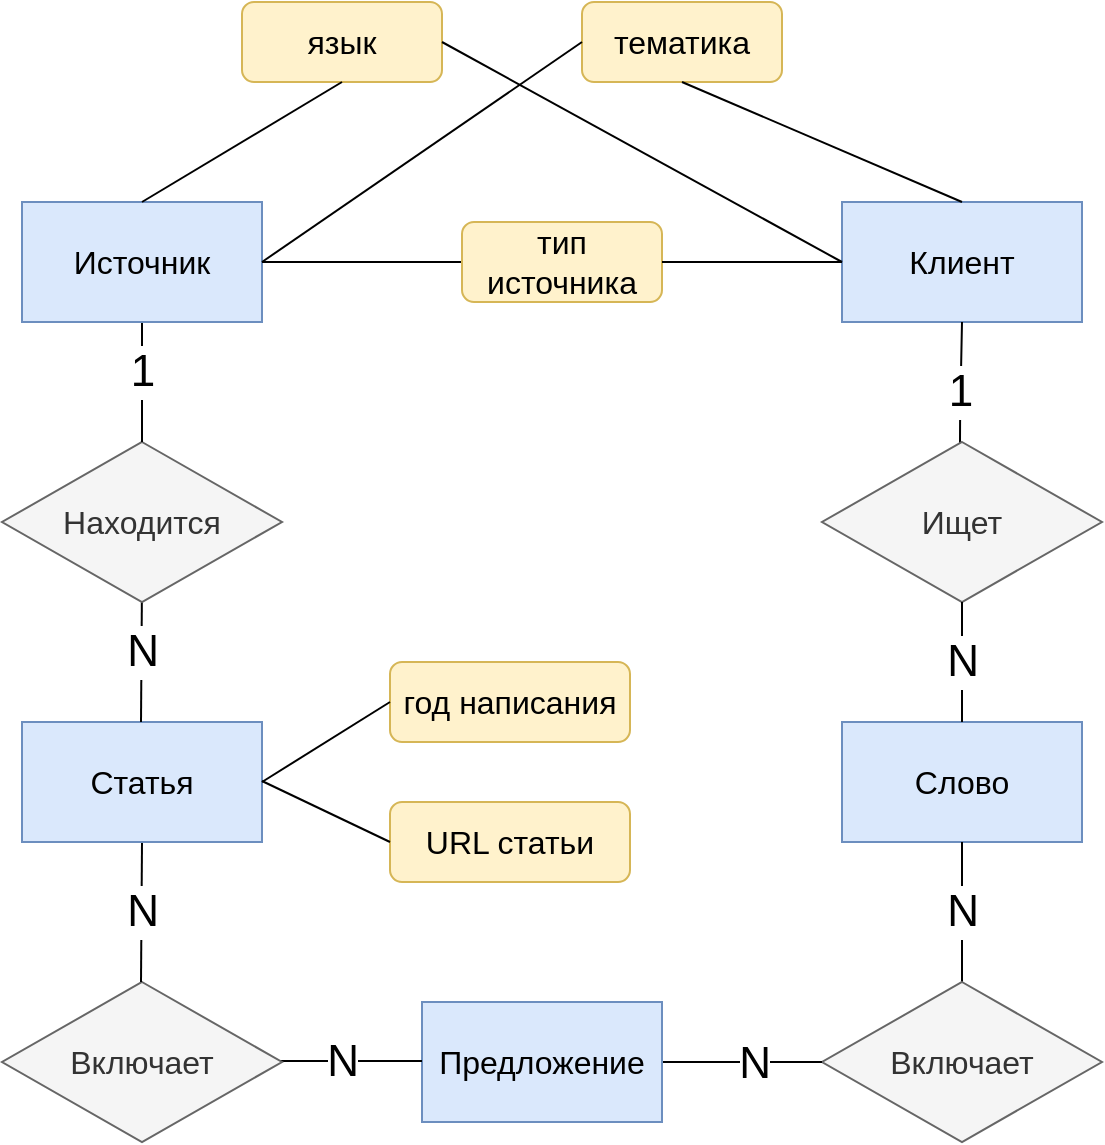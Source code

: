 <mxfile version="13.8.2" type="github"><diagram id="stNA4Oifmi54RxlH7wJq" name="Page-1"><mxGraphModel dx="1422" dy="764" grid="1" gridSize="10" guides="1" tooltips="1" connect="1" arrows="1" fold="1" page="1" pageScale="1" pageWidth="827" pageHeight="1169" math="0" shadow="0"><root><mxCell id="0"/><mxCell id="1" parent="0"/><mxCell id="yxONxEVSGuTpQ_cFYTsI-1" value="&lt;font style=&quot;font-size: 16px&quot;&gt;Клиент&lt;/font&gt;" style="rounded=0;whiteSpace=wrap;html=1;fillColor=#dae8fc;strokeColor=#6c8ebf;" vertex="1" parent="1"><mxGeometry x="580" y="100" width="120" height="60" as="geometry"/></mxCell><mxCell id="yxONxEVSGuTpQ_cFYTsI-4" value="&lt;font style=&quot;font-size: 22px&quot;&gt;1&lt;/font&gt;" style="endArrow=none;html=1;entryX=0.5;entryY=1;entryDx=0;entryDy=0;" edge="1" parent="1" target="yxONxEVSGuTpQ_cFYTsI-1"><mxGeometry width="50" height="50" relative="1" as="geometry"><mxPoint x="639" y="230" as="sourcePoint"/><mxPoint x="639" y="170" as="targetPoint"/><Array as="points"><mxPoint x="639" y="210"/></Array></mxGeometry></mxCell><mxCell id="yxONxEVSGuTpQ_cFYTsI-5" value="&lt;font style=&quot;font-size: 16px&quot;&gt;Слово&lt;/font&gt;" style="rounded=0;whiteSpace=wrap;html=1;fillColor=#dae8fc;strokeColor=#6c8ebf;" vertex="1" parent="1"><mxGeometry x="580" y="360" width="120" height="60" as="geometry"/></mxCell><mxCell id="yxONxEVSGuTpQ_cFYTsI-6" value="&lt;font style=&quot;font-size: 16px&quot;&gt;Ищет&lt;/font&gt;" style="rhombus;whiteSpace=wrap;html=1;fillColor=#f5f5f5;strokeColor=#666666;fontColor=#333333;" vertex="1" parent="1"><mxGeometry x="570" y="220" width="140" height="80" as="geometry"/></mxCell><mxCell id="yxONxEVSGuTpQ_cFYTsI-7" value="&lt;font style=&quot;font-size: 22px&quot;&gt;N&lt;/font&gt;" style="endArrow=none;html=1;entryX=0.5;entryY=0;entryDx=0;entryDy=0;entryPerimeter=0;" edge="1" parent="1" target="yxONxEVSGuTpQ_cFYTsI-5"><mxGeometry width="50" height="50" relative="1" as="geometry"><mxPoint x="640" y="300" as="sourcePoint"/><mxPoint x="640" y="360" as="targetPoint"/><Array as="points"><mxPoint x="640" y="300"/></Array></mxGeometry></mxCell><mxCell id="yxONxEVSGuTpQ_cFYTsI-8" value="&lt;font style=&quot;font-size: 22px&quot;&gt;N&lt;/font&gt;" style="endArrow=none;html=1;entryX=0.5;entryY=1;entryDx=0;entryDy=0;" edge="1" parent="1" target="yxONxEVSGuTpQ_cFYTsI-5"><mxGeometry width="50" height="50" relative="1" as="geometry"><mxPoint x="640" y="490" as="sourcePoint"/><mxPoint x="639.5" y="430" as="targetPoint"/></mxGeometry></mxCell><mxCell id="yxONxEVSGuTpQ_cFYTsI-10" value="&lt;font style=&quot;font-size: 16px&quot;&gt;Включает&lt;/font&gt;" style="rhombus;whiteSpace=wrap;html=1;fillColor=#f5f5f5;strokeColor=#666666;fontColor=#333333;" vertex="1" parent="1"><mxGeometry x="570" y="490" width="140" height="80" as="geometry"/></mxCell><mxCell id="yxONxEVSGuTpQ_cFYTsI-11" value="" style="endArrow=none;html=1;entryX=0;entryY=0.5;entryDx=0;entryDy=0;" edge="1" parent="1" target="yxONxEVSGuTpQ_cFYTsI-10"><mxGeometry width="50" height="50" relative="1" as="geometry"><mxPoint x="480" y="530" as="sourcePoint"/><mxPoint x="440" y="460" as="targetPoint"/></mxGeometry></mxCell><mxCell id="yxONxEVSGuTpQ_cFYTsI-44" value="&lt;font style=&quot;font-size: 22px&quot;&gt;N&lt;/font&gt;" style="edgeLabel;html=1;align=center;verticalAlign=middle;resizable=0;points=[];" vertex="1" connectable="0" parent="yxONxEVSGuTpQ_cFYTsI-11"><mxGeometry x="0.244" y="-1" relative="1" as="geometry"><mxPoint as="offset"/></mxGeometry></mxCell><mxCell id="yxONxEVSGuTpQ_cFYTsI-12" value="&lt;font style=&quot;font-size: 16px&quot;&gt;Предложение&lt;/font&gt;" style="rounded=0;whiteSpace=wrap;html=1;fillColor=#dae8fc;strokeColor=#6c8ebf;" vertex="1" parent="1"><mxGeometry x="370" y="500" width="120" height="60" as="geometry"/></mxCell><mxCell id="yxONxEVSGuTpQ_cFYTsI-13" value="&lt;font style=&quot;font-size: 22px&quot;&gt;N&lt;/font&gt;" style="endArrow=none;html=1;" edge="1" parent="1"><mxGeometry width="50" height="50" relative="1" as="geometry"><mxPoint x="370" y="529.5" as="sourcePoint"/><mxPoint x="290" y="529.5" as="targetPoint"/></mxGeometry></mxCell><mxCell id="yxONxEVSGuTpQ_cFYTsI-14" value="&lt;font style=&quot;font-size: 16px&quot;&gt;Включает&lt;/font&gt;" style="rhombus;whiteSpace=wrap;html=1;fillColor=#f5f5f5;strokeColor=#666666;fontColor=#333333;" vertex="1" parent="1"><mxGeometry x="160" y="490" width="140" height="80" as="geometry"/></mxCell><mxCell id="yxONxEVSGuTpQ_cFYTsI-15" value="&lt;font style=&quot;font-size: 22px&quot;&gt;N&lt;/font&gt;" style="endArrow=none;html=1;" edge="1" parent="1"><mxGeometry width="50" height="50" relative="1" as="geometry"><mxPoint x="229.5" y="490" as="sourcePoint"/><mxPoint x="230" y="420" as="targetPoint"/></mxGeometry></mxCell><mxCell id="yxONxEVSGuTpQ_cFYTsI-17" value="&lt;font style=&quot;font-size: 16px&quot;&gt;Статья&lt;/font&gt;" style="rounded=0;whiteSpace=wrap;html=1;fillColor=#dae8fc;strokeColor=#6c8ebf;" vertex="1" parent="1"><mxGeometry x="170" y="360" width="120" height="60" as="geometry"/></mxCell><mxCell id="yxONxEVSGuTpQ_cFYTsI-19" value="&lt;font style=&quot;font-size: 22px&quot;&gt;N&lt;/font&gt;" style="endArrow=none;html=1;" edge="1" parent="1"><mxGeometry width="50" height="50" relative="1" as="geometry"><mxPoint x="229.5" y="360" as="sourcePoint"/><mxPoint x="230" y="290" as="targetPoint"/></mxGeometry></mxCell><mxCell id="yxONxEVSGuTpQ_cFYTsI-20" value="&lt;font style=&quot;font-size: 16px&quot;&gt;Находится&lt;/font&gt;" style="rhombus;whiteSpace=wrap;html=1;fillColor=#f5f5f5;strokeColor=#666666;fontColor=#333333;" vertex="1" parent="1"><mxGeometry x="160" y="220" width="140" height="80" as="geometry"/></mxCell><mxCell id="yxONxEVSGuTpQ_cFYTsI-21" value="&lt;font style=&quot;font-size: 22px&quot;&gt;1&lt;/font&gt;" style="endArrow=none;html=1;entryX=0.5;entryY=0;entryDx=0;entryDy=0;" edge="1" parent="1" target="yxONxEVSGuTpQ_cFYTsI-20"><mxGeometry width="50" height="50" relative="1" as="geometry"><mxPoint x="230" y="150" as="sourcePoint"/><mxPoint x="229.5" y="210" as="targetPoint"/><Array as="points"/></mxGeometry></mxCell><mxCell id="yxONxEVSGuTpQ_cFYTsI-22" value="&lt;font style=&quot;font-size: 16px&quot;&gt;Источник&lt;/font&gt;" style="rounded=0;whiteSpace=wrap;html=1;fillColor=#dae8fc;strokeColor=#6c8ebf;" vertex="1" parent="1"><mxGeometry x="170" y="100" width="120" height="60" as="geometry"/></mxCell><mxCell id="yxONxEVSGuTpQ_cFYTsI-25" value="&lt;font style=&quot;font-size: 16px&quot;&gt;язык&lt;/font&gt;" style="rounded=1;whiteSpace=wrap;html=1;fillColor=#fff2cc;strokeColor=#d6b656;" vertex="1" parent="1"><mxGeometry x="280" width="100" height="40" as="geometry"/></mxCell><mxCell id="yxONxEVSGuTpQ_cFYTsI-26" value="&lt;font style=&quot;font-size: 16px&quot;&gt;тематика&lt;/font&gt;" style="rounded=1;whiteSpace=wrap;html=1;fillColor=#fff2cc;strokeColor=#d6b656;" vertex="1" parent="1"><mxGeometry x="450" width="100" height="40" as="geometry"/></mxCell><mxCell id="yxONxEVSGuTpQ_cFYTsI-27" value="&lt;font style=&quot;font-size: 16px&quot;&gt;URL статьи&lt;/font&gt;" style="rounded=1;whiteSpace=wrap;html=1;fillColor=#fff2cc;strokeColor=#d6b656;" vertex="1" parent="1"><mxGeometry x="354" y="400" width="120" height="40" as="geometry"/></mxCell><mxCell id="yxONxEVSGuTpQ_cFYTsI-28" value="" style="endArrow=none;html=1;exitX=0.5;exitY=0;exitDx=0;exitDy=0;entryX=0.5;entryY=1;entryDx=0;entryDy=0;" edge="1" parent="1" source="yxONxEVSGuTpQ_cFYTsI-22" target="yxONxEVSGuTpQ_cFYTsI-25"><mxGeometry width="50" height="50" relative="1" as="geometry"><mxPoint x="260" y="90" as="sourcePoint"/><mxPoint x="310" y="40" as="targetPoint"/></mxGeometry></mxCell><mxCell id="yxONxEVSGuTpQ_cFYTsI-29" value="" style="endArrow=none;html=1;exitX=0.5;exitY=0;exitDx=0;exitDy=0;entryX=0.5;entryY=1;entryDx=0;entryDy=0;" edge="1" parent="1" source="yxONxEVSGuTpQ_cFYTsI-1" target="yxONxEVSGuTpQ_cFYTsI-26"><mxGeometry width="50" height="50" relative="1" as="geometry"><mxPoint x="430" y="90" as="sourcePoint"/><mxPoint x="480" y="40" as="targetPoint"/></mxGeometry></mxCell><mxCell id="yxONxEVSGuTpQ_cFYTsI-31" value="" style="endArrow=none;html=1;entryX=0;entryY=0.5;entryDx=0;entryDy=0;exitX=1;exitY=0.5;exitDx=0;exitDy=0;" edge="1" parent="1" source="yxONxEVSGuTpQ_cFYTsI-25" target="yxONxEVSGuTpQ_cFYTsI-1"><mxGeometry width="50" height="50" relative="1" as="geometry"><mxPoint x="380" y="40" as="sourcePoint"/><mxPoint x="450" y="90" as="targetPoint"/></mxGeometry></mxCell><mxCell id="yxONxEVSGuTpQ_cFYTsI-32" value="" style="endArrow=none;html=1;exitX=1;exitY=0.5;exitDx=0;exitDy=0;entryX=0;entryY=0.5;entryDx=0;entryDy=0;" edge="1" parent="1" source="yxONxEVSGuTpQ_cFYTsI-22" target="yxONxEVSGuTpQ_cFYTsI-26"><mxGeometry width="50" height="50" relative="1" as="geometry"><mxPoint x="389" y="90" as="sourcePoint"/><mxPoint x="439" y="40" as="targetPoint"/></mxGeometry></mxCell><mxCell id="yxONxEVSGuTpQ_cFYTsI-33" value="" style="endArrow=none;html=1;entryX=0;entryY=0.5;entryDx=0;entryDy=0;" edge="1" parent="1" target="yxONxEVSGuTpQ_cFYTsI-27"><mxGeometry width="50" height="50" relative="1" as="geometry"><mxPoint x="290" y="389.5" as="sourcePoint"/><mxPoint x="350" y="390" as="targetPoint"/></mxGeometry></mxCell><mxCell id="yxONxEVSGuTpQ_cFYTsI-34" value="" style="endArrow=none;html=1;entryX=0;entryY=0.5;entryDx=0;entryDy=0;" edge="1" parent="1" target="yxONxEVSGuTpQ_cFYTsI-35"><mxGeometry width="50" height="50" relative="1" as="geometry"><mxPoint x="290" y="130" as="sourcePoint"/><mxPoint x="370" y="110" as="targetPoint"/></mxGeometry></mxCell><mxCell id="yxONxEVSGuTpQ_cFYTsI-35" value="&lt;font style=&quot;font-size: 16px&quot;&gt;тип источника&lt;/font&gt;" style="rounded=1;whiteSpace=wrap;html=1;fillColor=#fff2cc;strokeColor=#d6b656;" vertex="1" parent="1"><mxGeometry x="390" y="110" width="100" height="40" as="geometry"/></mxCell><mxCell id="yxONxEVSGuTpQ_cFYTsI-36" value="" style="endArrow=none;html=1;exitX=1;exitY=0.5;exitDx=0;exitDy=0;entryX=0;entryY=0.5;entryDx=0;entryDy=0;" edge="1" parent="1" source="yxONxEVSGuTpQ_cFYTsI-35" target="yxONxEVSGuTpQ_cFYTsI-1"><mxGeometry width="50" height="50" relative="1" as="geometry"><mxPoint x="485" y="129.5" as="sourcePoint"/><mxPoint x="570" y="130" as="targetPoint"/></mxGeometry></mxCell><mxCell id="yxONxEVSGuTpQ_cFYTsI-41" value="&lt;font style=&quot;font-size: 16px&quot;&gt;год написания&lt;/font&gt;" style="rounded=1;whiteSpace=wrap;html=1;fillColor=#fff2cc;strokeColor=#d6b656;" vertex="1" parent="1"><mxGeometry x="354" y="330" width="120" height="40" as="geometry"/></mxCell><mxCell id="yxONxEVSGuTpQ_cFYTsI-42" value="" style="endArrow=none;html=1;entryX=0;entryY=0.5;entryDx=0;entryDy=0;" edge="1" parent="1" target="yxONxEVSGuTpQ_cFYTsI-41"><mxGeometry width="50" height="50" relative="1" as="geometry"><mxPoint x="290" y="390" as="sourcePoint"/><mxPoint x="364" y="430" as="targetPoint"/></mxGeometry></mxCell></root></mxGraphModel></diagram></mxfile>